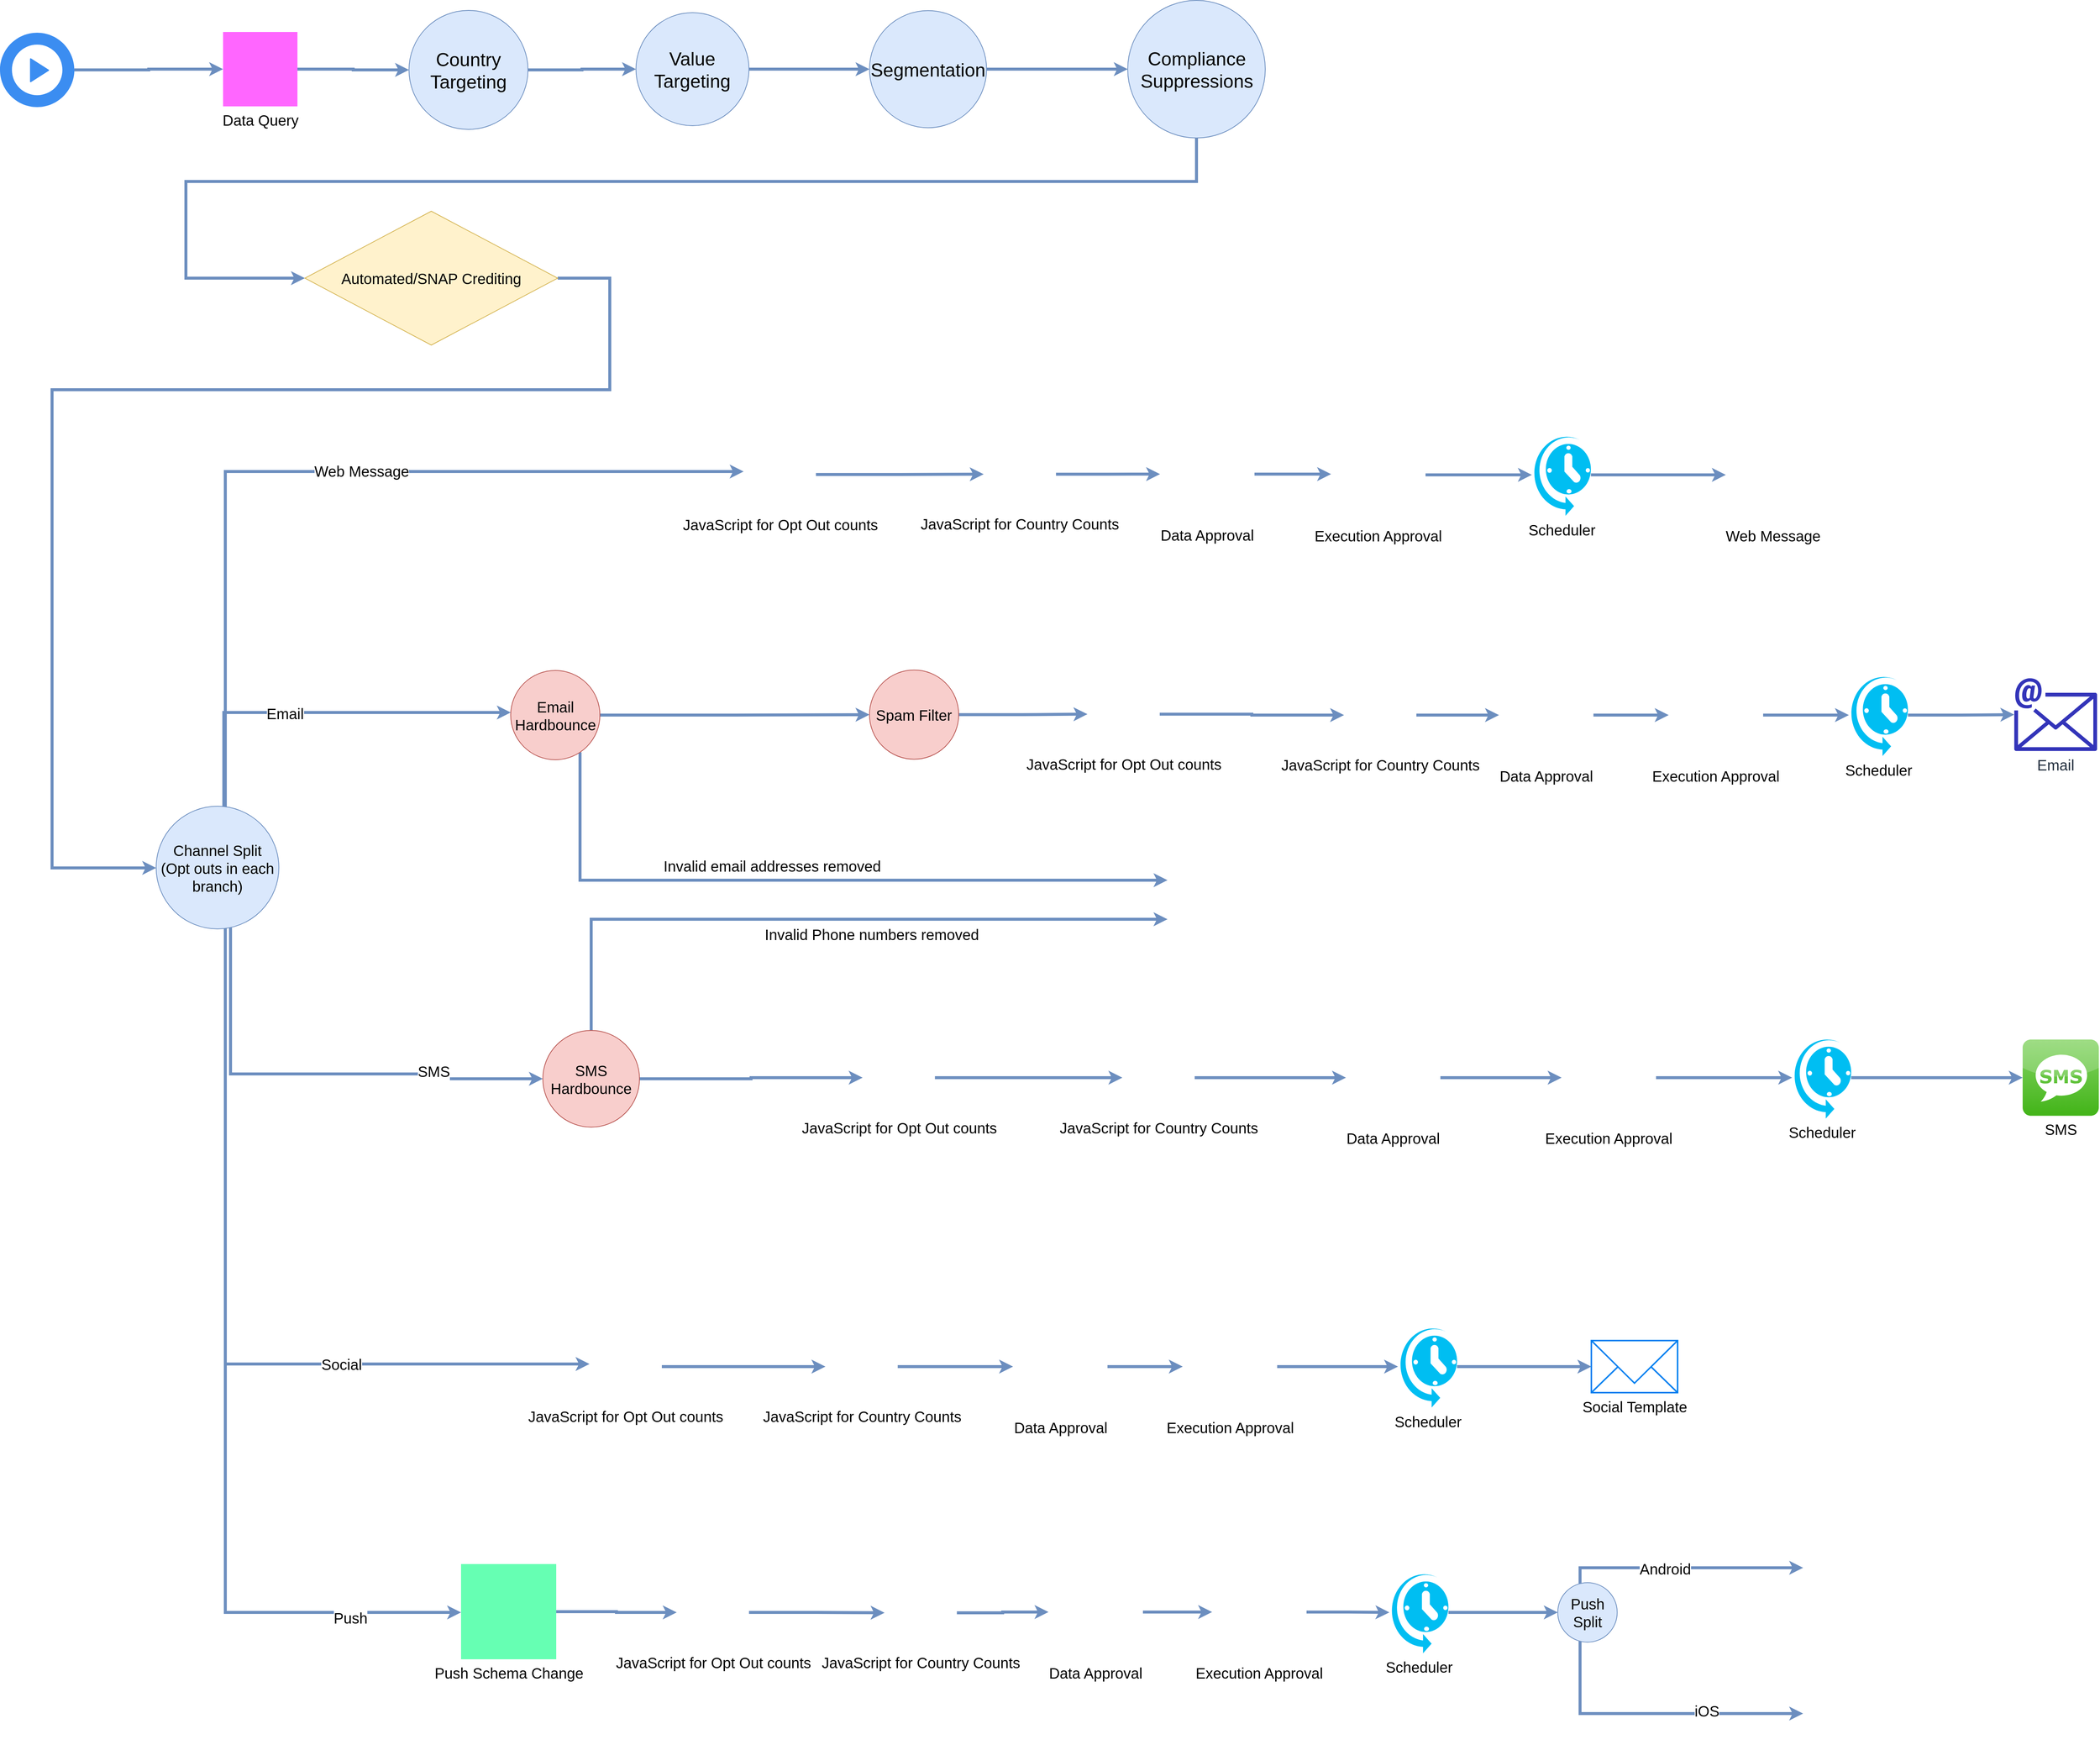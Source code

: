 <mxfile version="13.5.3" type="github">
  <diagram id="2f404044-711c-603c-8f00-f6bb4c023d3c" name="Page-1">
    <mxGraphModel dx="4013" dy="1524" grid="1" gridSize="10" guides="1" tooltips="1" connect="1" arrows="1" fold="1" page="1" pageScale="1" pageWidth="1169" pageHeight="827" background="#ffffff" math="0" shadow="0">
      <root>
        <mxCell id="0" />
        <mxCell id="1" parent="0" />
        <mxCell id="QS25DertQXvmk6rhUbj2-1" style="edgeStyle=orthogonalEdgeStyle;rounded=0;orthogonalLoop=1;jettySize=auto;html=1;fillColor=#dae8fc;strokeColor=#6c8ebf;strokeWidth=4;" parent="1" source="8XHSFWnbZJ1DE-YiNsan-62" target="8XHSFWnbZJ1DE-YiNsan-65" edge="1">
          <mxGeometry relative="1" as="geometry" />
        </mxCell>
        <mxCell id="8XHSFWnbZJ1DE-YiNsan-62" value="&lt;font style=&quot;font-size: 20px&quot;&gt;Data Query&lt;/font&gt;" style="shape=image;html=1;verticalAlign=top;verticalLabelPosition=bottom;labelBackgroundColor=#ffffff;imageAspect=0;aspect=fixed;image=https://cdn3.iconfinder.com/data/icons/linecons-free-vector-icons-pack/32/data-128.png;imageBackground=#FF66FF;" parent="1" vertex="1">
          <mxGeometry x="-820" y="259" width="100" height="100" as="geometry" />
        </mxCell>
        <mxCell id="8XHSFWnbZJ1DE-YiNsan-69" style="edgeStyle=orthogonalEdgeStyle;rounded=0;orthogonalLoop=1;jettySize=auto;html=1;fillColor=#dae8fc;strokeColor=#6c8ebf;strokeWidth=4;" parent="1" source="8XHSFWnbZJ1DE-YiNsan-65" target="8XHSFWnbZJ1DE-YiNsan-67" edge="1">
          <mxGeometry relative="1" as="geometry" />
        </mxCell>
        <mxCell id="8XHSFWnbZJ1DE-YiNsan-65" value="&lt;font style=&quot;font-size: 25px&quot;&gt;Country Targeting&lt;/font&gt;" style="ellipse;whiteSpace=wrap;html=1;aspect=fixed;fillColor=#dae8fc;strokeColor=#6c8ebf;" parent="1" vertex="1">
          <mxGeometry x="-570" y="230" width="160" height="160" as="geometry" />
        </mxCell>
        <mxCell id="8XHSFWnbZJ1DE-YiNsan-70" style="edgeStyle=orthogonalEdgeStyle;rounded=0;orthogonalLoop=1;jettySize=auto;html=1;fillColor=#dae8fc;strokeColor=#6c8ebf;strokeWidth=4;" parent="1" source="8XHSFWnbZJ1DE-YiNsan-67" target="8XHSFWnbZJ1DE-YiNsan-68" edge="1">
          <mxGeometry relative="1" as="geometry" />
        </mxCell>
        <mxCell id="8XHSFWnbZJ1DE-YiNsan-67" value="&lt;font style=&quot;font-size: 25px&quot;&gt;Value Targeting&lt;/font&gt;" style="ellipse;whiteSpace=wrap;html=1;aspect=fixed;fillColor=#dae8fc;strokeColor=#6c8ebf;" parent="1" vertex="1">
          <mxGeometry x="-264.77" y="233" width="152" height="152" as="geometry" />
        </mxCell>
        <mxCell id="pf_8lkapyMWm3zXwerXr-110" style="edgeStyle=orthogonalEdgeStyle;rounded=0;orthogonalLoop=1;jettySize=auto;html=1;fillColor=#dae8fc;strokeColor=#6c8ebf;strokeWidth=4;" edge="1" parent="1" source="8XHSFWnbZJ1DE-YiNsan-68" target="8XHSFWnbZJ1DE-YiNsan-71">
          <mxGeometry relative="1" as="geometry" />
        </mxCell>
        <mxCell id="8XHSFWnbZJ1DE-YiNsan-68" value="&lt;font style=&quot;font-size: 25px&quot;&gt;Segmentation&lt;/font&gt;" style="ellipse;whiteSpace=wrap;html=1;aspect=fixed;fillColor=#dae8fc;strokeColor=#6c8ebf;" parent="1" vertex="1">
          <mxGeometry x="49.23" y="230.25" width="157.5" height="157.5" as="geometry" />
        </mxCell>
        <mxCell id="pf_8lkapyMWm3zXwerXr-113" style="edgeStyle=orthogonalEdgeStyle;rounded=0;orthogonalLoop=1;jettySize=auto;html=1;fillColor=#dae8fc;strokeColor=#6c8ebf;strokeWidth=4;" edge="1" parent="1" source="8XHSFWnbZJ1DE-YiNsan-71" target="4gRK0sS5Mk44YcZ_f5wx-7">
          <mxGeometry relative="1" as="geometry">
            <Array as="points">
              <mxPoint x="489" y="460" />
              <mxPoint x="-870" y="460" />
              <mxPoint x="-870" y="590" />
            </Array>
          </mxGeometry>
        </mxCell>
        <mxCell id="8XHSFWnbZJ1DE-YiNsan-71" value="&lt;font style=&quot;font-size: 25px&quot;&gt;Compliance Suppressions&lt;/font&gt;" style="ellipse;whiteSpace=wrap;html=1;aspect=fixed;fillColor=#dae8fc;strokeColor=#6c8ebf;" parent="1" vertex="1">
          <mxGeometry x="396.5" y="216.5" width="185" height="185" as="geometry" />
        </mxCell>
        <mxCell id="8XHSFWnbZJ1DE-YiNsan-63" value="" style="html=1;aspect=fixed;strokeColor=none;shadow=0;align=center;verticalAlign=top;fillColor=#3B8DF1;shape=mxgraph.gcp2.play_start" parent="1" vertex="1">
          <mxGeometry x="-1120" y="260" width="100" height="100" as="geometry" />
        </mxCell>
        <mxCell id="8XHSFWnbZJ1DE-YiNsan-90" value="" style="edgeStyle=orthogonalEdgeStyle;rounded=0;orthogonalLoop=1;jettySize=auto;html=1;fillColor=#dae8fc;strokeColor=#6c8ebf;strokeWidth=4;" parent="1" source="8XHSFWnbZJ1DE-YiNsan-63" edge="1" target="8XHSFWnbZJ1DE-YiNsan-62">
          <mxGeometry relative="1" as="geometry">
            <mxPoint x="-960" y="310" as="targetPoint" />
          </mxGeometry>
        </mxCell>
        <mxCell id="pf_8lkapyMWm3zXwerXr-150" style="edgeStyle=orthogonalEdgeStyle;rounded=0;orthogonalLoop=1;jettySize=auto;html=1;strokeWidth=4;fontSize=20;fillColor=#dae8fc;strokeColor=#6c8ebf;" edge="1" parent="1" source="4gRK0sS5Mk44YcZ_f5wx-7" target="4gRK0sS5Mk44YcZ_f5wx-9">
          <mxGeometry relative="1" as="geometry">
            <Array as="points">
              <mxPoint x="-300" y="590" />
              <mxPoint x="-300" y="740" />
              <mxPoint x="-1050" y="740" />
              <mxPoint x="-1050" y="1383" />
            </Array>
          </mxGeometry>
        </mxCell>
        <mxCell id="4gRK0sS5Mk44YcZ_f5wx-7" value="&lt;font style=&quot;font-size: 20px&quot;&gt;Automated/SNAP Crediting&lt;/font&gt;" style="rhombus;whiteSpace=wrap;html=1;fillColor=#fff2cc;strokeColor=#d6b656;" parent="1" vertex="1">
          <mxGeometry x="-710" y="500" width="340" height="180" as="geometry" />
        </mxCell>
        <mxCell id="4gRK0sS5Mk44YcZ_f5wx-11" style="edgeStyle=orthogonalEdgeStyle;rounded=0;orthogonalLoop=1;jettySize=auto;html=1;fillColor=#dae8fc;strokeColor=#6c8ebf;strokeWidth=4;" parent="1" source="4gRK0sS5Mk44YcZ_f5wx-9" edge="1" target="pf_8lkapyMWm3zXwerXr-4">
          <mxGeometry relative="1" as="geometry">
            <mxPoint x="-380" y="940" as="targetPoint" />
            <Array as="points">
              <mxPoint x="-819" y="1174" />
            </Array>
            <mxPoint x="-730" y="990.359" as="sourcePoint" />
          </mxGeometry>
        </mxCell>
        <mxCell id="pf_8lkapyMWm3zXwerXr-3" value="Email" style="edgeLabel;html=1;align=center;verticalAlign=middle;resizable=0;points=[];fontSize=20;" vertex="1" connectable="0" parent="4gRK0sS5Mk44YcZ_f5wx-11">
          <mxGeometry x="-0.188" y="-1" relative="1" as="geometry">
            <mxPoint as="offset" />
          </mxGeometry>
        </mxCell>
        <mxCell id="pf_8lkapyMWm3zXwerXr-114" style="edgeStyle=orthogonalEdgeStyle;rounded=0;orthogonalLoop=1;jettySize=auto;html=1;fillColor=#dae8fc;strokeColor=#6c8ebf;strokeWidth=4;" edge="1" parent="1" source="4gRK0sS5Mk44YcZ_f5wx-9" target="8XHSFWnbZJ1DE-YiNsan-102">
          <mxGeometry relative="1" as="geometry">
            <Array as="points">
              <mxPoint x="-817" y="850" />
            </Array>
          </mxGeometry>
        </mxCell>
        <mxCell id="pf_8lkapyMWm3zXwerXr-118" value="Web Message" style="edgeLabel;html=1;align=center;verticalAlign=middle;resizable=0;points=[];fontSize=20;" vertex="1" connectable="0" parent="pf_8lkapyMWm3zXwerXr-114">
          <mxGeometry x="0.104" y="1" relative="1" as="geometry">
            <mxPoint as="offset" />
          </mxGeometry>
        </mxCell>
        <mxCell id="pf_8lkapyMWm3zXwerXr-115" style="edgeStyle=orthogonalEdgeStyle;rounded=0;orthogonalLoop=1;jettySize=auto;html=1;fillColor=#dae8fc;strokeColor=#6c8ebf;strokeWidth=4;" edge="1" parent="1" source="4gRK0sS5Mk44YcZ_f5wx-9" target="pf_8lkapyMWm3zXwerXr-26">
          <mxGeometry relative="1" as="geometry">
            <Array as="points">
              <mxPoint x="-810" y="1660" />
              <mxPoint x="-519" y="1660" />
            </Array>
          </mxGeometry>
        </mxCell>
        <mxCell id="pf_8lkapyMWm3zXwerXr-141" value="SMS" style="edgeLabel;html=1;align=center;verticalAlign=middle;resizable=0;points=[];fontSize=20;" vertex="1" connectable="0" parent="pf_8lkapyMWm3zXwerXr-115">
          <mxGeometry x="0.509" y="4" relative="1" as="geometry">
            <mxPoint x="-1" as="offset" />
          </mxGeometry>
        </mxCell>
        <mxCell id="pf_8lkapyMWm3zXwerXr-119" style="edgeStyle=orthogonalEdgeStyle;rounded=0;orthogonalLoop=1;jettySize=auto;html=1;fillColor=#dae8fc;strokeColor=#6c8ebf;strokeWidth=4;" edge="1" parent="1" source="4gRK0sS5Mk44YcZ_f5wx-9" target="pf_8lkapyMWm3zXwerXr-81">
          <mxGeometry relative="1" as="geometry">
            <Array as="points">
              <mxPoint x="-817" y="2050" />
              <mxPoint x="-246" y="2050" />
            </Array>
          </mxGeometry>
        </mxCell>
        <mxCell id="pf_8lkapyMWm3zXwerXr-120" value="Social" style="edgeLabel;html=1;align=center;verticalAlign=middle;resizable=0;points=[];fontSize=20;" vertex="1" connectable="0" parent="pf_8lkapyMWm3zXwerXr-119">
          <mxGeometry x="0.224" y="3" relative="1" as="geometry">
            <mxPoint x="83.59" y="3" as="offset" />
          </mxGeometry>
        </mxCell>
        <mxCell id="pf_8lkapyMWm3zXwerXr-121" style="edgeStyle=orthogonalEdgeStyle;rounded=0;orthogonalLoop=1;jettySize=auto;html=1;fillColor=#dae8fc;strokeColor=#6c8ebf;strokeWidth=4;" edge="1" parent="1" source="4gRK0sS5Mk44YcZ_f5wx-9" target="pf_8lkapyMWm3zXwerXr-69">
          <mxGeometry relative="1" as="geometry">
            <Array as="points">
              <mxPoint x="-817" y="2384" />
            </Array>
          </mxGeometry>
        </mxCell>
        <mxCell id="pf_8lkapyMWm3zXwerXr-147" value="Push" style="edgeLabel;html=1;align=center;verticalAlign=middle;resizable=0;points=[];fontSize=20;" vertex="1" connectable="0" parent="pf_8lkapyMWm3zXwerXr-121">
          <mxGeometry x="0.487" y="168" relative="1" as="geometry">
            <mxPoint x="168" y="175" as="offset" />
          </mxGeometry>
        </mxCell>
        <mxCell id="4gRK0sS5Mk44YcZ_f5wx-9" value="&lt;font style=&quot;font-size: 20px&quot;&gt;Channel Split (Opt outs in each branch)&lt;/font&gt;" style="ellipse;whiteSpace=wrap;html=1;aspect=fixed;direction=south;fillColor=#dae8fc;strokeColor=#6c8ebf;" parent="1" vertex="1">
          <mxGeometry x="-910" y="1300" width="165" height="165" as="geometry" />
        </mxCell>
        <mxCell id="4gRK0sS5Mk44YcZ_f5wx-15" value="" style="group" parent="1" vertex="1" connectable="0">
          <mxGeometry x="-43.24" y="790" width="1371.05" height="128" as="geometry" />
        </mxCell>
        <mxCell id="8XHSFWnbZJ1DE-YiNsan-105" value="&lt;font style=&quot;font-size: 20px&quot;&gt;JavaScript for Country Counts&lt;/font&gt;" style="shape=image;html=1;verticalAlign=top;verticalLabelPosition=bottom;labelBackgroundColor=#ffffff;imageAspect=0;aspect=fixed;image=https://cdn4.iconfinder.com/data/icons/file-names-25/512/1-128.png" parent="4gRK0sS5Mk44YcZ_f5wx-15" vertex="1">
          <mxGeometry x="246.059" y="15" width="97.233" height="97.233" as="geometry" />
        </mxCell>
        <mxCell id="8XHSFWnbZJ1DE-YiNsan-108" value="&lt;font style=&quot;font-size: 20px&quot;&gt;Data Approval&lt;/font&gt;" style="shape=image;html=1;verticalAlign=top;verticalLabelPosition=bottom;labelBackgroundColor=#ffffff;imageAspect=0;aspect=fixed;image=https://cdn1.iconfinder.com/data/icons/handy-vol-1-2/128/handyArtboard_13-128.png" parent="4gRK0sS5Mk44YcZ_f5wx-15" vertex="1">
          <mxGeometry x="483.236" width="126.998" height="126.998" as="geometry" />
        </mxCell>
        <mxCell id="8XHSFWnbZJ1DE-YiNsan-106" style="edgeStyle=orthogonalEdgeStyle;rounded=0;orthogonalLoop=1;jettySize=auto;html=1;fillColor=#dae8fc;strokeColor=#6c8ebf;strokeWidth=4;" parent="4gRK0sS5Mk44YcZ_f5wx-15" source="8XHSFWnbZJ1DE-YiNsan-105" target="8XHSFWnbZJ1DE-YiNsan-108" edge="1">
          <mxGeometry relative="1" as="geometry">
            <mxPoint x="390.917" y="64" as="targetPoint" />
          </mxGeometry>
        </mxCell>
        <mxCell id="8XHSFWnbZJ1DE-YiNsan-111" value="&lt;font style=&quot;font-size: 20px&quot;&gt;Execution Approval&lt;/font&gt;" style="shape=image;html=1;verticalAlign=top;verticalLabelPosition=bottom;labelBackgroundColor=#ffffff;imageAspect=0;aspect=fixed;image=https://cdn1.iconfinder.com/data/icons/handy-vol-1-2/128/handyArtboard_13-128.png" parent="4gRK0sS5Mk44YcZ_f5wx-15" vertex="1">
          <mxGeometry x="713.237" y="1" width="126.998" height="126.998" as="geometry" />
        </mxCell>
        <mxCell id="8XHSFWnbZJ1DE-YiNsan-112" style="edgeStyle=orthogonalEdgeStyle;rounded=0;orthogonalLoop=1;jettySize=auto;html=1;fillColor=#dae8fc;strokeColor=#6c8ebf;strokeWidth=4;" parent="4gRK0sS5Mk44YcZ_f5wx-15" source="8XHSFWnbZJ1DE-YiNsan-108" target="8XHSFWnbZJ1DE-YiNsan-111" edge="1">
          <mxGeometry relative="1" as="geometry">
            <Array as="points">
              <mxPoint x="683" y="63" />
              <mxPoint x="683" y="63" />
            </Array>
          </mxGeometry>
        </mxCell>
        <mxCell id="8XHSFWnbZJ1DE-YiNsan-116" value="&lt;font style=&quot;font-size: 20px&quot;&gt;Scheduler&lt;/font&gt;" style="verticalLabelPosition=bottom;html=1;verticalAlign=top;align=center;strokeColor=none;fillColor=#00BEF2;shape=mxgraph.azure.scheduler;pointerEvents=1;" parent="4gRK0sS5Mk44YcZ_f5wx-15" vertex="1">
          <mxGeometry x="983.237" y="9.5" width="79.374" height="110" as="geometry" />
        </mxCell>
        <mxCell id="8XHSFWnbZJ1DE-YiNsan-117" style="edgeStyle=orthogonalEdgeStyle;rounded=0;orthogonalLoop=1;jettySize=auto;html=1;fillColor=#dae8fc;strokeColor=#6c8ebf;strokeWidth=4;" parent="4gRK0sS5Mk44YcZ_f5wx-15" source="8XHSFWnbZJ1DE-YiNsan-111" target="8XHSFWnbZJ1DE-YiNsan-116" edge="1">
          <mxGeometry relative="1" as="geometry" />
        </mxCell>
        <mxCell id="4gRK0sS5Mk44YcZ_f5wx-1" value="&lt;font style=&quot;font-size: 20px&quot;&gt;Web Message&lt;/font&gt;" style="shape=image;html=1;verticalAlign=top;verticalLabelPosition=bottom;labelBackgroundColor=#ffffff;imageAspect=0;aspect=fixed;image=https://cdn4.iconfinder.com/data/icons/twitter-28/512/168_Twitter_Mail_Sms_Chat-128.png" parent="4gRK0sS5Mk44YcZ_f5wx-15" vertex="1">
          <mxGeometry x="1244.052" y="1" width="126.998" height="126.998" as="geometry" />
        </mxCell>
        <mxCell id="pf_8lkapyMWm3zXwerXr-133" style="edgeStyle=orthogonalEdgeStyle;rounded=0;orthogonalLoop=1;jettySize=auto;html=1;fillColor=#dae8fc;strokeColor=#6c8ebf;strokeWidth=4;" edge="1" parent="4gRK0sS5Mk44YcZ_f5wx-15" source="8XHSFWnbZJ1DE-YiNsan-116" target="4gRK0sS5Mk44YcZ_f5wx-1">
          <mxGeometry relative="1" as="geometry" />
        </mxCell>
        <mxCell id="pf_8lkapyMWm3zXwerXr-7" style="edgeStyle=orthogonalEdgeStyle;rounded=0;orthogonalLoop=1;jettySize=auto;html=1;fillColor=#dae8fc;strokeColor=#6c8ebf;strokeWidth=4;entryX=0;entryY=0.25;entryDx=0;entryDy=0;" edge="1" parent="1" source="pf_8lkapyMWm3zXwerXr-4" target="pf_8lkapyMWm3zXwerXr-35">
          <mxGeometry relative="1" as="geometry">
            <mxPoint x="-48.8" y="1282" as="targetPoint" />
            <Array as="points">
              <mxPoint x="-340" y="1178" />
              <mxPoint x="-340" y="1400" />
            </Array>
          </mxGeometry>
        </mxCell>
        <mxCell id="pf_8lkapyMWm3zXwerXr-8" value="&lt;font style=&quot;font-size: 20px&quot;&gt;Invalid email addresses removed&lt;/font&gt;" style="edgeLabel;html=1;align=center;verticalAlign=middle;resizable=0;points=[];" vertex="1" connectable="0" parent="pf_8lkapyMWm3zXwerXr-7">
          <mxGeometry x="-0.191" y="4" relative="1" as="geometry">
            <mxPoint x="41" y="-16" as="offset" />
          </mxGeometry>
        </mxCell>
        <mxCell id="pf_8lkapyMWm3zXwerXr-11" style="edgeStyle=orthogonalEdgeStyle;rounded=0;orthogonalLoop=1;jettySize=auto;html=1;fillColor=#dae8fc;strokeColor=#6c8ebf;strokeWidth=4;" edge="1" parent="1" source="pf_8lkapyMWm3zXwerXr-4" target="pf_8lkapyMWm3zXwerXr-10">
          <mxGeometry relative="1" as="geometry" />
        </mxCell>
        <mxCell id="pf_8lkapyMWm3zXwerXr-4" value="&lt;font style=&quot;font-size: 20px&quot;&gt;Email Hardbounce&lt;/font&gt;" style="ellipse;whiteSpace=wrap;html=1;aspect=fixed;fillColor=#f8cecc;strokeColor=#b85450;" vertex="1" parent="1">
          <mxGeometry x="-433.24" y="1117.5" width="120" height="120" as="geometry" />
        </mxCell>
        <mxCell id="pf_8lkapyMWm3zXwerXr-38" style="edgeStyle=orthogonalEdgeStyle;rounded=0;orthogonalLoop=1;jettySize=auto;html=1;fillColor=#dae8fc;strokeColor=#6c8ebf;strokeWidth=4;" edge="1" parent="1" source="pf_8lkapyMWm3zXwerXr-10" target="pf_8lkapyMWm3zXwerXr-37">
          <mxGeometry relative="1" as="geometry" />
        </mxCell>
        <mxCell id="pf_8lkapyMWm3zXwerXr-10" value="&lt;font style=&quot;font-size: 20px&quot;&gt;Spam Filter&lt;/font&gt;" style="ellipse;whiteSpace=wrap;html=1;aspect=fixed;fillColor=#f8cecc;strokeColor=#b85450;" vertex="1" parent="1">
          <mxGeometry x="49.23" y="1116.86" width="120" height="120" as="geometry" />
        </mxCell>
        <mxCell id="pf_8lkapyMWm3zXwerXr-53" style="edgeStyle=orthogonalEdgeStyle;rounded=0;orthogonalLoop=1;jettySize=auto;html=1;fillColor=#dae8fc;strokeColor=#6c8ebf;strokeWidth=4;" edge="1" parent="1" source="pf_8lkapyMWm3zXwerXr-13" target="pf_8lkapyMWm3zXwerXr-15">
          <mxGeometry relative="1" as="geometry" />
        </mxCell>
        <mxCell id="pf_8lkapyMWm3zXwerXr-13" value="&lt;font style=&quot;font-size: 20px&quot;&gt;JavaScript for Country Counts&lt;/font&gt;" style="shape=image;html=1;verticalAlign=top;verticalLabelPosition=bottom;labelBackgroundColor=#ffffff;imageAspect=0;aspect=fixed;image=https://cdn4.iconfinder.com/data/icons/file-names-25/512/1-128.png" vertex="1" parent="1">
          <mxGeometry x="687.439" y="1128.88" width="97.233" height="97.233" as="geometry" />
        </mxCell>
        <mxCell id="pf_8lkapyMWm3zXwerXr-54" style="edgeStyle=orthogonalEdgeStyle;rounded=0;orthogonalLoop=1;jettySize=auto;html=1;fillColor=#dae8fc;strokeColor=#6c8ebf;strokeWidth=4;" edge="1" parent="1" source="pf_8lkapyMWm3zXwerXr-15" target="pf_8lkapyMWm3zXwerXr-17">
          <mxGeometry relative="1" as="geometry" />
        </mxCell>
        <mxCell id="pf_8lkapyMWm3zXwerXr-15" value="&lt;font style=&quot;font-size: 20px&quot;&gt;Data Approval&lt;/font&gt;" style="shape=image;html=1;verticalAlign=top;verticalLabelPosition=bottom;labelBackgroundColor=#ffffff;imageAspect=0;aspect=fixed;image=https://cdn1.iconfinder.com/data/icons/handy-vol-1-2/128/handyArtboard_13-128.png" vertex="1" parent="1">
          <mxGeometry x="895.796" y="1114" width="126.998" height="126.998" as="geometry" />
        </mxCell>
        <mxCell id="pf_8lkapyMWm3zXwerXr-55" style="edgeStyle=orthogonalEdgeStyle;rounded=0;orthogonalLoop=1;jettySize=auto;html=1;fillColor=#dae8fc;strokeColor=#6c8ebf;strokeWidth=4;" edge="1" parent="1" source="pf_8lkapyMWm3zXwerXr-17" target="pf_8lkapyMWm3zXwerXr-19">
          <mxGeometry relative="1" as="geometry" />
        </mxCell>
        <mxCell id="pf_8lkapyMWm3zXwerXr-17" value="&lt;font style=&quot;font-size: 20px&quot;&gt;Execution Approval&lt;/font&gt;" style="shape=image;html=1;verticalAlign=top;verticalLabelPosition=bottom;labelBackgroundColor=#ffffff;imageAspect=0;aspect=fixed;image=https://cdn1.iconfinder.com/data/icons/handy-vol-1-2/128/handyArtboard_13-128.png" vertex="1" parent="1">
          <mxGeometry x="1123.997" y="1114" width="126.998" height="126.998" as="geometry" />
        </mxCell>
        <mxCell id="pf_8lkapyMWm3zXwerXr-56" style="edgeStyle=orthogonalEdgeStyle;rounded=0;orthogonalLoop=1;jettySize=auto;html=1;fillColor=#dae8fc;strokeColor=#6c8ebf;strokeWidth=4;" edge="1" parent="1" source="pf_8lkapyMWm3zXwerXr-19" target="pf_8lkapyMWm3zXwerXr-24">
          <mxGeometry relative="1" as="geometry" />
        </mxCell>
        <mxCell id="pf_8lkapyMWm3zXwerXr-19" value="&lt;font style=&quot;font-size: 20px&quot;&gt;Scheduler&lt;/font&gt;" style="verticalLabelPosition=bottom;html=1;verticalAlign=top;align=center;strokeColor=none;fillColor=#00BEF2;shape=mxgraph.azure.scheduler;pointerEvents=1;" vertex="1" parent="1">
          <mxGeometry x="1366.317" y="1122.5" width="79.374" height="110" as="geometry" />
        </mxCell>
        <mxCell id="pf_8lkapyMWm3zXwerXr-24" value="&lt;font style=&quot;font-size: 20px&quot;&gt;Email&lt;/font&gt;" style="outlineConnect=0;fontColor=#232F3E;gradientColor=none;fillColor=#3334B9;strokeColor=none;dashed=0;verticalLabelPosition=bottom;verticalAlign=top;align=center;html=1;fontSize=12;fontStyle=0;aspect=fixed;pointerEvents=1;shape=mxgraph.aws4.email;" vertex="1" parent="1">
          <mxGeometry x="1588.72" y="1127.61" width="111.34" height="98.5" as="geometry" />
        </mxCell>
        <mxCell id="pf_8lkapyMWm3zXwerXr-29" style="edgeStyle=orthogonalEdgeStyle;rounded=0;orthogonalLoop=1;jettySize=auto;html=1;fillColor=#dae8fc;strokeColor=#6c8ebf;strokeWidth=4;" edge="1" parent="1" source="pf_8lkapyMWm3zXwerXr-26" target="pf_8lkapyMWm3zXwerXr-35">
          <mxGeometry relative="1" as="geometry">
            <mxPoint x="-102.63" y="1453" as="targetPoint" />
            <Array as="points">
              <mxPoint x="-325" y="1452" />
            </Array>
          </mxGeometry>
        </mxCell>
        <mxCell id="pf_8lkapyMWm3zXwerXr-31" value="&lt;font style=&quot;font-size: 20px&quot;&gt;Invalid Phone numbers removed&lt;/font&gt;" style="edgeLabel;html=1;align=center;verticalAlign=middle;resizable=0;points=[];" vertex="1" connectable="0" parent="pf_8lkapyMWm3zXwerXr-29">
          <mxGeometry x="0.167" y="-4" relative="1" as="geometry">
            <mxPoint x="-13.5" y="16" as="offset" />
          </mxGeometry>
        </mxCell>
        <mxCell id="pf_8lkapyMWm3zXwerXr-140" style="edgeStyle=orthogonalEdgeStyle;rounded=0;orthogonalLoop=1;jettySize=auto;html=1;strokeWidth=4;fontSize=20;fillColor=#dae8fc;strokeColor=#6c8ebf;" edge="1" parent="1" source="pf_8lkapyMWm3zXwerXr-26" target="pf_8lkapyMWm3zXwerXr-48">
          <mxGeometry relative="1" as="geometry" />
        </mxCell>
        <mxCell id="pf_8lkapyMWm3zXwerXr-26" value="&lt;font style=&quot;font-size: 20px&quot;&gt;SMS Hardbounce&lt;/font&gt;" style="ellipse;whiteSpace=wrap;html=1;aspect=fixed;fillColor=#f8cecc;strokeColor=#b85450;" vertex="1" parent="1">
          <mxGeometry x="-390" y="1601.5" width="130" height="130" as="geometry" />
        </mxCell>
        <mxCell id="pf_8lkapyMWm3zXwerXr-35" value="" style="shape=image;html=1;verticalAlign=top;verticalLabelPosition=bottom;labelBackgroundColor=#ffffff;imageAspect=0;aspect=fixed;image=https://cdn2.iconfinder.com/data/icons/circle-icons-1/64/stop-128.png" vertex="1" parent="1">
          <mxGeometry x="450" y="1380" width="78" height="78" as="geometry" />
        </mxCell>
        <mxCell id="pf_8lkapyMWm3zXwerXr-39" style="edgeStyle=orthogonalEdgeStyle;rounded=0;orthogonalLoop=1;jettySize=auto;html=1;fillColor=#dae8fc;strokeColor=#6c8ebf;strokeWidth=4;" edge="1" parent="1" source="pf_8lkapyMWm3zXwerXr-37" target="pf_8lkapyMWm3zXwerXr-13">
          <mxGeometry relative="1" as="geometry" />
        </mxCell>
        <mxCell id="pf_8lkapyMWm3zXwerXr-37" value="&lt;font style=&quot;font-size: 20px&quot;&gt;JavaScript for Opt Out counts&lt;/font&gt;" style="shape=image;html=1;verticalAlign=top;verticalLabelPosition=bottom;labelBackgroundColor=#ffffff;imageAspect=0;aspect=fixed;image=https://cdn4.iconfinder.com/data/icons/file-names-25/512/1-128.png" vertex="1" parent="1">
          <mxGeometry x="342.33" y="1127.61" width="97.233" height="97.233" as="geometry" />
        </mxCell>
        <mxCell id="pf_8lkapyMWm3zXwerXr-143" style="edgeStyle=orthogonalEdgeStyle;rounded=0;orthogonalLoop=1;jettySize=auto;html=1;strokeWidth=4;fontSize=20;fillColor=#dae8fc;strokeColor=#6c8ebf;" edge="1" parent="1" source="pf_8lkapyMWm3zXwerXr-40" target="pf_8lkapyMWm3zXwerXr-41">
          <mxGeometry relative="1" as="geometry" />
        </mxCell>
        <mxCell id="pf_8lkapyMWm3zXwerXr-40" value="&lt;font style=&quot;font-size: 20px&quot;&gt;JavaScript for Country Counts&lt;/font&gt;" style="shape=image;html=1;verticalAlign=top;verticalLabelPosition=bottom;labelBackgroundColor=#ffffff;imageAspect=0;aspect=fixed;image=https://cdn4.iconfinder.com/data/icons/file-names-25/512/1-128.png" vertex="1" parent="1">
          <mxGeometry x="389.339" y="1616.38" width="97.233" height="97.233" as="geometry" />
        </mxCell>
        <mxCell id="pf_8lkapyMWm3zXwerXr-144" style="edgeStyle=orthogonalEdgeStyle;rounded=0;orthogonalLoop=1;jettySize=auto;html=1;strokeWidth=4;fontSize=20;fillColor=#dae8fc;strokeColor=#6c8ebf;" edge="1" parent="1" source="pf_8lkapyMWm3zXwerXr-41" target="pf_8lkapyMWm3zXwerXr-43">
          <mxGeometry relative="1" as="geometry" />
        </mxCell>
        <mxCell id="pf_8lkapyMWm3zXwerXr-41" value="&lt;font style=&quot;font-size: 20px&quot;&gt;Data Approval&lt;/font&gt;" style="shape=image;html=1;verticalAlign=top;verticalLabelPosition=bottom;labelBackgroundColor=#ffffff;imageAspect=0;aspect=fixed;image=https://cdn1.iconfinder.com/data/icons/handy-vol-1-2/128/handyArtboard_13-128.png" vertex="1" parent="1">
          <mxGeometry x="689.996" y="1601.5" width="126.998" height="126.998" as="geometry" />
        </mxCell>
        <mxCell id="pf_8lkapyMWm3zXwerXr-145" style="edgeStyle=orthogonalEdgeStyle;rounded=0;orthogonalLoop=1;jettySize=auto;html=1;strokeWidth=4;fontSize=20;fillColor=#dae8fc;strokeColor=#6c8ebf;" edge="1" parent="1" source="pf_8lkapyMWm3zXwerXr-43" target="pf_8lkapyMWm3zXwerXr-45">
          <mxGeometry relative="1" as="geometry" />
        </mxCell>
        <mxCell id="pf_8lkapyMWm3zXwerXr-43" value="&lt;font style=&quot;font-size: 20px&quot;&gt;Execution Approval&lt;/font&gt;" style="shape=image;html=1;verticalAlign=top;verticalLabelPosition=bottom;labelBackgroundColor=#ffffff;imageAspect=0;aspect=fixed;image=https://cdn1.iconfinder.com/data/icons/handy-vol-1-2/128/handyArtboard_13-128.png" vertex="1" parent="1">
          <mxGeometry x="979.997" y="1601.5" width="126.998" height="126.998" as="geometry" />
        </mxCell>
        <mxCell id="pf_8lkapyMWm3zXwerXr-146" style="edgeStyle=orthogonalEdgeStyle;rounded=0;orthogonalLoop=1;jettySize=auto;html=1;strokeWidth=4;fontSize=20;fillColor=#dae8fc;strokeColor=#6c8ebf;" edge="1" parent="1" source="pf_8lkapyMWm3zXwerXr-45" target="pf_8lkapyMWm3zXwerXr-51">
          <mxGeometry relative="1" as="geometry" />
        </mxCell>
        <mxCell id="pf_8lkapyMWm3zXwerXr-45" value="&lt;font style=&quot;font-size: 20px&quot;&gt;Scheduler&lt;/font&gt;" style="verticalLabelPosition=bottom;html=1;verticalAlign=top;align=center;strokeColor=none;fillColor=#00BEF2;shape=mxgraph.azure.scheduler;pointerEvents=1;" vertex="1" parent="1">
          <mxGeometry x="1289.997" y="1610.0" width="79.374" height="110" as="geometry" />
        </mxCell>
        <mxCell id="pf_8lkapyMWm3zXwerXr-142" style="edgeStyle=orthogonalEdgeStyle;rounded=0;orthogonalLoop=1;jettySize=auto;html=1;strokeWidth=4;fontSize=20;fillColor=#dae8fc;strokeColor=#6c8ebf;" edge="1" parent="1" source="pf_8lkapyMWm3zXwerXr-48" target="pf_8lkapyMWm3zXwerXr-40">
          <mxGeometry relative="1" as="geometry" />
        </mxCell>
        <mxCell id="pf_8lkapyMWm3zXwerXr-48" value="&lt;font style=&quot;font-size: 20px&quot;&gt;JavaScript for Opt Out counts&lt;/font&gt;" style="shape=image;html=1;verticalAlign=top;verticalLabelPosition=bottom;labelBackgroundColor=#ffffff;imageAspect=0;aspect=fixed;image=https://cdn4.iconfinder.com/data/icons/file-names-25/512/1-128.png" vertex="1" parent="1">
          <mxGeometry x="40" y="1616.38" width="97.233" height="97.233" as="geometry" />
        </mxCell>
        <mxCell id="pf_8lkapyMWm3zXwerXr-51" value="&lt;font style=&quot;font-size: 20px&quot;&gt;SMS&lt;/font&gt;" style="dashed=0;outlineConnect=0;html=1;align=center;labelPosition=center;verticalLabelPosition=bottom;verticalAlign=top;shape=mxgraph.webicons.sms;fillColor=#86D466;gradientColor=#42B418" vertex="1" parent="1">
          <mxGeometry x="1600.0" y="1613.8" width="102.4" height="102.4" as="geometry" />
        </mxCell>
        <mxCell id="pf_8lkapyMWm3zXwerXr-96" style="edgeStyle=orthogonalEdgeStyle;rounded=0;orthogonalLoop=1;jettySize=auto;html=1;fillColor=#dae8fc;strokeColor=#6c8ebf;strokeWidth=4;" edge="1" parent="1" source="pf_8lkapyMWm3zXwerXr-69" target="pf_8lkapyMWm3zXwerXr-93">
          <mxGeometry relative="1" as="geometry" />
        </mxCell>
        <mxCell id="pf_8lkapyMWm3zXwerXr-69" value="&lt;font style=&quot;font-size: 20px&quot;&gt;Push Schema Change&lt;/font&gt;" style="shape=image;html=1;verticalAlign=top;verticalLabelPosition=bottom;labelBackgroundColor=#ffffff;imageAspect=0;aspect=fixed;image=https://cdn3.iconfinder.com/data/icons/linecons-free-vector-icons-pack/32/data-128.png;imageBackground=#66FFB3;" vertex="1" parent="1">
          <mxGeometry x="-500" y="2319" width="128" height="128" as="geometry" />
        </mxCell>
        <mxCell id="pf_8lkapyMWm3zXwerXr-71" style="edgeStyle=orthogonalEdgeStyle;rounded=0;orthogonalLoop=1;jettySize=auto;html=1;fillColor=#dae8fc;strokeColor=#6c8ebf;strokeWidth=4;" edge="1" source="pf_8lkapyMWm3zXwerXr-72" target="pf_8lkapyMWm3zXwerXr-74" parent="1">
          <mxGeometry relative="1" as="geometry" />
        </mxCell>
        <mxCell id="pf_8lkapyMWm3zXwerXr-72" value="&lt;font style=&quot;font-size: 20px&quot;&gt;JavaScript for Country Counts&lt;/font&gt;" style="shape=image;html=1;verticalAlign=top;verticalLabelPosition=bottom;labelBackgroundColor=#ffffff;imageAspect=0;aspect=fixed;image=https://cdn4.iconfinder.com/data/icons/file-names-25/512/1-128.png" vertex="1" parent="1">
          <mxGeometry x="-10.001" y="2004.88" width="97.233" height="97.233" as="geometry" />
        </mxCell>
        <mxCell id="pf_8lkapyMWm3zXwerXr-73" style="edgeStyle=orthogonalEdgeStyle;rounded=0;orthogonalLoop=1;jettySize=auto;html=1;fillColor=#dae8fc;strokeColor=#6c8ebf;strokeWidth=4;" edge="1" source="pf_8lkapyMWm3zXwerXr-74" target="pf_8lkapyMWm3zXwerXr-76" parent="1">
          <mxGeometry relative="1" as="geometry" />
        </mxCell>
        <mxCell id="pf_8lkapyMWm3zXwerXr-74" value="&lt;font style=&quot;font-size: 20px&quot;&gt;Data Approval&lt;/font&gt;" style="shape=image;html=1;verticalAlign=top;verticalLabelPosition=bottom;labelBackgroundColor=#ffffff;imageAspect=0;aspect=fixed;image=https://cdn1.iconfinder.com/data/icons/handy-vol-1-2/128/handyArtboard_13-128.png" vertex="1" parent="1">
          <mxGeometry x="242.306" y="1990" width="126.998" height="126.998" as="geometry" />
        </mxCell>
        <mxCell id="pf_8lkapyMWm3zXwerXr-75" style="edgeStyle=orthogonalEdgeStyle;rounded=0;orthogonalLoop=1;jettySize=auto;html=1;fillColor=#dae8fc;strokeColor=#6c8ebf;strokeWidth=4;" edge="1" source="pf_8lkapyMWm3zXwerXr-76" target="pf_8lkapyMWm3zXwerXr-78" parent="1">
          <mxGeometry relative="1" as="geometry" />
        </mxCell>
        <mxCell id="pf_8lkapyMWm3zXwerXr-76" value="&lt;font style=&quot;font-size: 20px&quot;&gt;Execution Approval&lt;/font&gt;" style="shape=image;html=1;verticalAlign=top;verticalLabelPosition=bottom;labelBackgroundColor=#ffffff;imageAspect=0;aspect=fixed;image=https://cdn1.iconfinder.com/data/icons/handy-vol-1-2/128/handyArtboard_13-128.png" vertex="1" parent="1">
          <mxGeometry x="470.507" y="1990" width="126.998" height="126.998" as="geometry" />
        </mxCell>
        <mxCell id="pf_8lkapyMWm3zXwerXr-77" style="edgeStyle=orthogonalEdgeStyle;rounded=0;orthogonalLoop=1;jettySize=auto;html=1;fillColor=#dae8fc;strokeColor=#6c8ebf;strokeWidth=4;" edge="1" source="pf_8lkapyMWm3zXwerXr-78" target="pf_8lkapyMWm3zXwerXr-97" parent="1">
          <mxGeometry relative="1" as="geometry">
            <mxPoint x="935.469" y="2058.3" as="targetPoint" />
          </mxGeometry>
        </mxCell>
        <mxCell id="pf_8lkapyMWm3zXwerXr-78" value="&lt;font style=&quot;font-size: 20px&quot;&gt;Scheduler&lt;/font&gt;" style="verticalLabelPosition=bottom;html=1;verticalAlign=top;align=center;strokeColor=none;fillColor=#00BEF2;shape=mxgraph.azure.scheduler;pointerEvents=1;" vertex="1" parent="1">
          <mxGeometry x="759.997" y="1998.5" width="79.374" height="110" as="geometry" />
        </mxCell>
        <mxCell id="pf_8lkapyMWm3zXwerXr-80" style="edgeStyle=orthogonalEdgeStyle;rounded=0;orthogonalLoop=1;jettySize=auto;html=1;fillColor=#dae8fc;strokeColor=#6c8ebf;strokeWidth=4;" edge="1" source="pf_8lkapyMWm3zXwerXr-81" target="pf_8lkapyMWm3zXwerXr-72" parent="1">
          <mxGeometry relative="1" as="geometry" />
        </mxCell>
        <mxCell id="pf_8lkapyMWm3zXwerXr-81" value="JavaScript for Opt Out counts" style="shape=image;html=1;verticalAlign=top;verticalLabelPosition=bottom;labelBackgroundColor=#ffffff;imageAspect=0;aspect=fixed;image=https://cdn4.iconfinder.com/data/icons/file-names-25/512/1-128.png;fontSize=20;" vertex="1" parent="1">
          <mxGeometry x="-327.23" y="2004.88" width="97.233" height="97.233" as="geometry" />
        </mxCell>
        <mxCell id="pf_8lkapyMWm3zXwerXr-83" style="edgeStyle=orthogonalEdgeStyle;rounded=0;orthogonalLoop=1;jettySize=auto;html=1;fillColor=#dae8fc;strokeColor=#6c8ebf;strokeWidth=4;" edge="1" parent="1" source="pf_8lkapyMWm3zXwerXr-84" target="pf_8lkapyMWm3zXwerXr-86">
          <mxGeometry relative="1" as="geometry" />
        </mxCell>
        <mxCell id="pf_8lkapyMWm3zXwerXr-84" value="&lt;font style=&quot;font-size: 20px&quot;&gt;JavaScript for Country Counts&lt;/font&gt;" style="shape=image;html=1;verticalAlign=top;verticalLabelPosition=bottom;labelBackgroundColor=#ffffff;imageAspect=0;aspect=fixed;image=https://cdn4.iconfinder.com/data/icons/file-names-25/512/1-128.png" vertex="1" parent="1">
          <mxGeometry x="69.519" y="2335.88" width="97.233" height="97.233" as="geometry" />
        </mxCell>
        <mxCell id="pf_8lkapyMWm3zXwerXr-85" style="edgeStyle=orthogonalEdgeStyle;rounded=0;orthogonalLoop=1;jettySize=auto;html=1;fillColor=#dae8fc;strokeColor=#6c8ebf;strokeWidth=4;" edge="1" parent="1" source="pf_8lkapyMWm3zXwerXr-86" target="pf_8lkapyMWm3zXwerXr-88">
          <mxGeometry relative="1" as="geometry" />
        </mxCell>
        <mxCell id="pf_8lkapyMWm3zXwerXr-86" value="&lt;font style=&quot;font-size: 20px&quot;&gt;Data Approval&lt;/font&gt;" style="shape=image;html=1;verticalAlign=top;verticalLabelPosition=bottom;labelBackgroundColor=#ffffff;imageAspect=0;aspect=fixed;image=https://cdn1.iconfinder.com/data/icons/handy-vol-1-2/128/handyArtboard_13-128.png" vertex="1" parent="1">
          <mxGeometry x="289.996" y="2320" width="126.998" height="126.998" as="geometry" />
        </mxCell>
        <mxCell id="pf_8lkapyMWm3zXwerXr-87" style="edgeStyle=orthogonalEdgeStyle;rounded=0;orthogonalLoop=1;jettySize=auto;html=1;fillColor=#dae8fc;strokeColor=#6c8ebf;strokeWidth=4;" edge="1" parent="1" source="pf_8lkapyMWm3zXwerXr-88" target="pf_8lkapyMWm3zXwerXr-90">
          <mxGeometry relative="1" as="geometry" />
        </mxCell>
        <mxCell id="pf_8lkapyMWm3zXwerXr-88" value="&lt;font style=&quot;font-size: 20px&quot;&gt;Execution Approval&lt;/font&gt;" style="shape=image;html=1;verticalAlign=top;verticalLabelPosition=bottom;labelBackgroundColor=#ffffff;imageAspect=0;aspect=fixed;image=https://cdn1.iconfinder.com/data/icons/handy-vol-1-2/128/handyArtboard_13-128.png" vertex="1" parent="1">
          <mxGeometry x="509.997" y="2320" width="126.998" height="126.998" as="geometry" />
        </mxCell>
        <mxCell id="pf_8lkapyMWm3zXwerXr-89" style="edgeStyle=orthogonalEdgeStyle;rounded=0;orthogonalLoop=1;jettySize=auto;html=1;fillColor=#dae8fc;strokeColor=#6c8ebf;strokeWidth=4;" edge="1" parent="1" source="pf_8lkapyMWm3zXwerXr-90" target="pf_8lkapyMWm3zXwerXr-102">
          <mxGeometry relative="1" as="geometry">
            <mxPoint x="971.039" y="2389.3" as="targetPoint" />
          </mxGeometry>
        </mxCell>
        <mxCell id="pf_8lkapyMWm3zXwerXr-90" value="&lt;font style=&quot;font-size: 20px&quot;&gt;Scheduler&lt;/font&gt;" style="verticalLabelPosition=bottom;html=1;verticalAlign=top;align=center;strokeColor=none;fillColor=#00BEF2;shape=mxgraph.azure.scheduler;pointerEvents=1;" vertex="1" parent="1">
          <mxGeometry x="748.397" y="2329" width="79.374" height="110" as="geometry" />
        </mxCell>
        <mxCell id="pf_8lkapyMWm3zXwerXr-92" style="edgeStyle=orthogonalEdgeStyle;rounded=0;orthogonalLoop=1;jettySize=auto;html=1;fillColor=#dae8fc;strokeColor=#6c8ebf;strokeWidth=4;" edge="1" parent="1" source="pf_8lkapyMWm3zXwerXr-93" target="pf_8lkapyMWm3zXwerXr-84">
          <mxGeometry relative="1" as="geometry" />
        </mxCell>
        <mxCell id="pf_8lkapyMWm3zXwerXr-93" value="&lt;font style=&quot;font-size: 20px&quot;&gt;JavaScript for Opt Out counts&lt;/font&gt;" style="shape=image;html=1;verticalAlign=top;verticalLabelPosition=bottom;labelBackgroundColor=#ffffff;imageAspect=0;aspect=fixed;image=https://cdn4.iconfinder.com/data/icons/file-names-25/512/1-128.png" vertex="1" parent="1">
          <mxGeometry x="-210" y="2335.38" width="97.233" height="97.233" as="geometry" />
        </mxCell>
        <mxCell id="pf_8lkapyMWm3zXwerXr-97" value="&lt;font style=&quot;font-size: 20px&quot;&gt;Social Template&lt;/font&gt;" style="html=1;verticalLabelPosition=bottom;align=center;labelBackgroundColor=#ffffff;verticalAlign=top;strokeWidth=2;strokeColor=#0080F0;shadow=0;dashed=0;shape=mxgraph.ios7.icons.mail;" vertex="1" parent="1">
          <mxGeometry x="1020" y="2018.5" width="116" height="70" as="geometry" />
        </mxCell>
        <mxCell id="pf_8lkapyMWm3zXwerXr-98" value="" style="shape=image;html=1;verticalAlign=top;verticalLabelPosition=bottom;labelBackgroundColor=#ffffff;imageAspect=0;aspect=fixed;image=https://cdn0.iconfinder.com/data/icons/social-network-9/50/8-128.png" vertex="1" parent="1">
          <mxGeometry x="1304.78" y="2260" width="108" height="108" as="geometry" />
        </mxCell>
        <mxCell id="pf_8lkapyMWm3zXwerXr-99" value="" style="shape=image;html=1;verticalAlign=top;verticalLabelPosition=bottom;labelBackgroundColor=#ffffff;imageAspect=0;aspect=fixed;image=https://cdn0.iconfinder.com/data/icons/flat-round-system/512/apple-128.png" vertex="1" parent="1">
          <mxGeometry x="1304.78" y="2470" width="98" height="98" as="geometry" />
        </mxCell>
        <mxCell id="pf_8lkapyMWm3zXwerXr-103" style="edgeStyle=orthogonalEdgeStyle;rounded=0;orthogonalLoop=1;jettySize=auto;html=1;fillColor=#dae8fc;strokeColor=#6c8ebf;strokeWidth=4;" edge="1" parent="1" source="pf_8lkapyMWm3zXwerXr-102" target="pf_8lkapyMWm3zXwerXr-98">
          <mxGeometry relative="1" as="geometry">
            <Array as="points">
              <mxPoint x="1004.78" y="2324" />
            </Array>
          </mxGeometry>
        </mxCell>
        <mxCell id="pf_8lkapyMWm3zXwerXr-107" value="&lt;font style=&quot;font-size: 20px&quot;&gt;Android&lt;/font&gt;" style="edgeLabel;html=1;align=center;verticalAlign=middle;resizable=0;points=[];" vertex="1" connectable="0" parent="pf_8lkapyMWm3zXwerXr-103">
          <mxGeometry x="-0.158" y="-1" relative="1" as="geometry">
            <mxPoint as="offset" />
          </mxGeometry>
        </mxCell>
        <mxCell id="pf_8lkapyMWm3zXwerXr-104" style="edgeStyle=orthogonalEdgeStyle;rounded=0;orthogonalLoop=1;jettySize=auto;html=1;fillColor=#dae8fc;strokeColor=#6c8ebf;strokeWidth=4;" edge="1" parent="1" source="pf_8lkapyMWm3zXwerXr-102" target="pf_8lkapyMWm3zXwerXr-99">
          <mxGeometry relative="1" as="geometry">
            <Array as="points">
              <mxPoint x="1004.78" y="2520" />
            </Array>
          </mxGeometry>
        </mxCell>
        <mxCell id="pf_8lkapyMWm3zXwerXr-108" value="iOS" style="edgeLabel;html=1;align=center;verticalAlign=middle;resizable=0;points=[];fontSize=20;" vertex="1" connectable="0" parent="pf_8lkapyMWm3zXwerXr-104">
          <mxGeometry x="0.348" y="4" relative="1" as="geometry">
            <mxPoint as="offset" />
          </mxGeometry>
        </mxCell>
        <mxCell id="pf_8lkapyMWm3zXwerXr-102" value="&lt;font style=&quot;font-size: 20px&quot;&gt;Push Split&lt;/font&gt;" style="ellipse;whiteSpace=wrap;html=1;aspect=fixed;fillColor=#dae8fc;strokeColor=#6c8ebf;" vertex="1" parent="1">
          <mxGeometry x="974.78" y="2344" width="80" height="80" as="geometry" />
        </mxCell>
        <mxCell id="8XHSFWnbZJ1DE-YiNsan-102" value="&lt;font style=&quot;font-size: 20px&quot;&gt;JavaScript for Opt Out counts&lt;/font&gt;" style="shape=image;html=1;verticalAlign=top;verticalLabelPosition=bottom;labelBackgroundColor=#ffffff;imageAspect=0;aspect=fixed;image=https://cdn4.iconfinder.com/data/icons/file-names-25/512/1-128.png" parent="1" vertex="1">
          <mxGeometry x="-120" y="805.38" width="97.233" height="97.233" as="geometry" />
        </mxCell>
        <mxCell id="8XHSFWnbZJ1DE-YiNsan-104" style="edgeStyle=orthogonalEdgeStyle;rounded=0;orthogonalLoop=1;jettySize=auto;html=1;fillColor=#dae8fc;strokeColor=#6c8ebf;strokeWidth=4;" parent="1" source="8XHSFWnbZJ1DE-YiNsan-102" target="8XHSFWnbZJ1DE-YiNsan-105" edge="1">
          <mxGeometry relative="1" as="geometry">
            <mxPoint x="196.138" y="854.5" as="targetPoint" />
          </mxGeometry>
        </mxCell>
      </root>
    </mxGraphModel>
  </diagram>
</mxfile>
